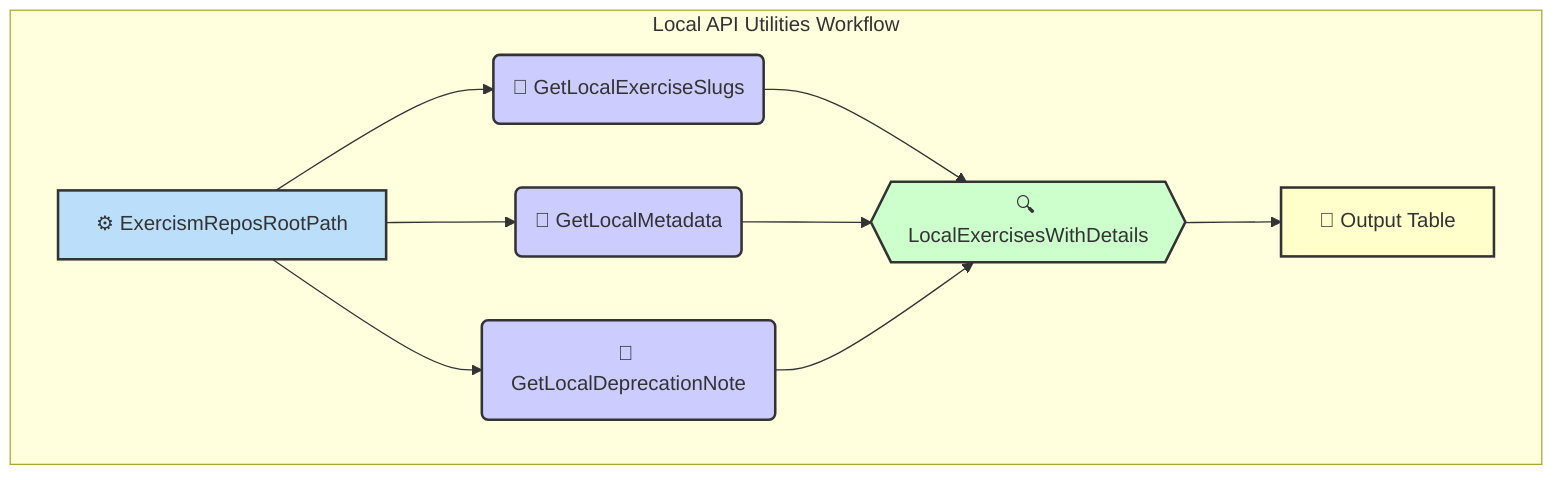 flowchart TD
  subgraph subGraph0["Local API Utilities Workflow"]
    B("🔧 GetLocalExerciseSlugs")
    A["⚙️ ExercismReposRootPath"]
    C("🔧 GetLocalMetadata")
    D("🔧 GetLocalDeprecationNote")
    E["🔍 LocalExercisesWithDetails"]
    F["📄 Output Table"]
  end
  A --> B & C & D
  B --> E
  C --> E
  D --> E
  E --> F

  E@{ shape: hex}
  B:::func
  A:::param
  C:::func
  D:::func
  E:::query
  F:::output
  classDef param fill:#f9f,stroke:#333,stroke-width:2px,color:#333
  classDef func fill:#ccf,stroke:#333,stroke-width:2px,color:#333
  classDef query fill:#cfc,stroke:#333,stroke-width:2px,color:#333
  classDef output fill:#ffc,stroke:#333,stroke-width:2px,color:#333
  style A fill:#BBDEFB